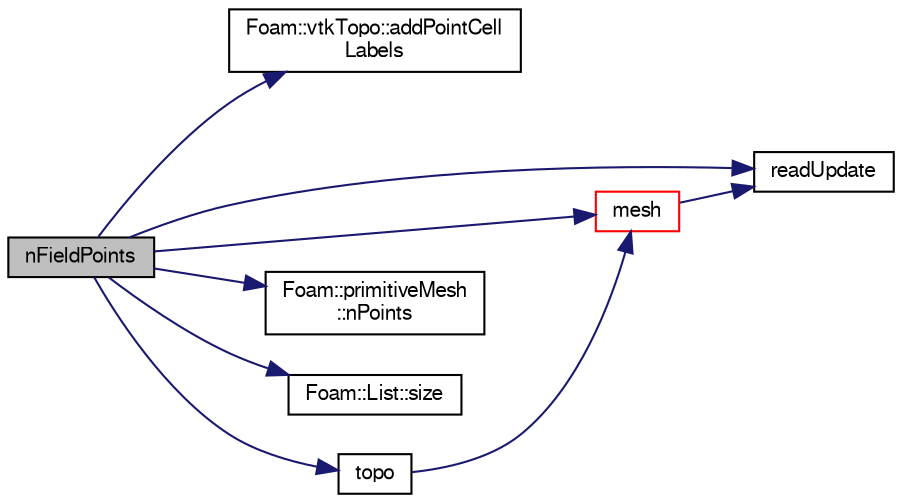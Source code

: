 digraph "nFieldPoints"
{
  bgcolor="transparent";
  edge [fontname="FreeSans",fontsize="10",labelfontname="FreeSans",labelfontsize="10"];
  node [fontname="FreeSans",fontsize="10",shape=record];
  rankdir="LR";
  Node82 [label="nFieldPoints",height=0.2,width=0.4,color="black", fillcolor="grey75", style="filled", fontcolor="black"];
  Node82 -> Node83 [color="midnightblue",fontsize="10",style="solid",fontname="FreeSans"];
  Node83 [label="Foam::vtkTopo::addPointCell\lLabels",height=0.2,width=0.4,color="black",URL="$a31730.html#aad8ca4f46805229e19392819a8cfa39f"];
  Node82 -> Node84 [color="midnightblue",fontsize="10",style="solid",fontname="FreeSans"];
  Node84 [label="mesh",height=0.2,width=0.4,color="red",URL="$a31710.html#a470f06cfb9b6ee887cd85d63de275607",tooltip="Access either mesh or submesh. "];
  Node84 -> Node85 [color="midnightblue",fontsize="10",style="solid",fontname="FreeSans"];
  Node85 [label="readUpdate",height=0.2,width=0.4,color="black",URL="$a31710.html#ad64b54fb0a233b6e5f2c45cddb966b17",tooltip="Read mesh. "];
  Node82 -> Node88 [color="midnightblue",fontsize="10",style="solid",fontname="FreeSans"];
  Node88 [label="Foam::primitiveMesh\l::nPoints",height=0.2,width=0.4,color="black",URL="$a27530.html#a1c886a784a597459dbf2d9470798e9dd"];
  Node82 -> Node85 [color="midnightblue",fontsize="10",style="solid",fontname="FreeSans"];
  Node82 -> Node89 [color="midnightblue",fontsize="10",style="solid",fontname="FreeSans"];
  Node89 [label="Foam::List::size",height=0.2,width=0.4,color="black",URL="$a25694.html#a8a5f6fa29bd4b500caf186f60245b384",tooltip="Override size to be inconsistent with allocated storage. "];
  Node82 -> Node90 [color="midnightblue",fontsize="10",style="solid",fontname="FreeSans"];
  Node90 [label="topo",height=0.2,width=0.4,color="black",URL="$a31710.html#ab77ab4001f9a5d0307ba287b8f23d744",tooltip="topology "];
  Node90 -> Node84 [color="midnightblue",fontsize="10",style="solid",fontname="FreeSans"];
}
